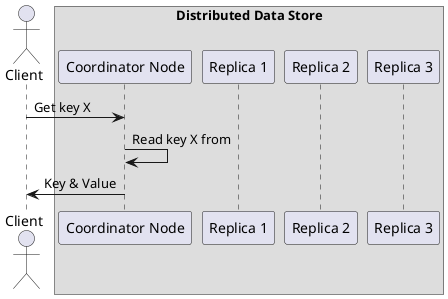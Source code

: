 @startuml

actor Client as C
box "Distributed Data Store"
participant "Coordinator Node" as CN
participant "Replica 1" as N1
participant "Replica 2" as N2
participant "Replica 3" as N3
end box


C -> CN : Get key X
CN -> CN : Read key X from
CN -> C : Key & Value

@enduml